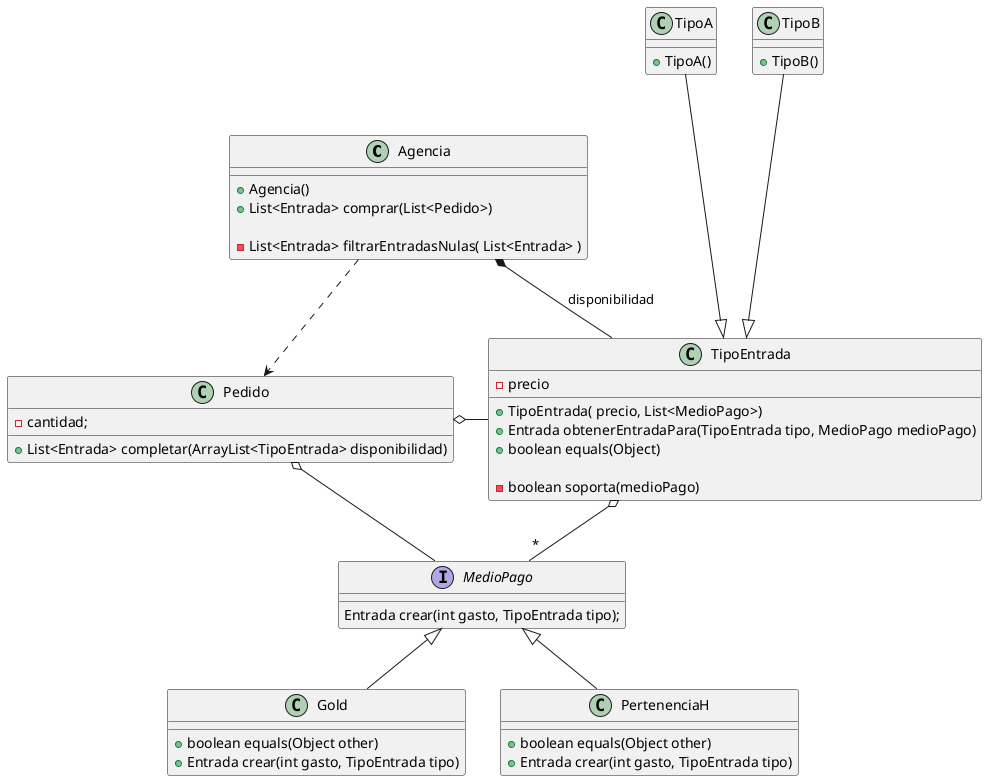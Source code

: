 @startuml
class Agencia {

    + Agencia()
    + List<Entrada> comprar(List<Pedido>)

    - List<Entrada> filtrarEntradasNulas( List<Entrada> )
}

class Pedido {
    - cantidad;

    + List<Entrada> completar(ArrayList<TipoEntrada> disponibilidad)
}
class TipoEntrada {
    - precio

    + TipoEntrada( precio, List<MedioPago>)
    + Entrada obtenerEntradaPara(TipoEntrada tipo, MedioPago medioPago)
    + boolean equals(Object)

    - boolean soporta(medioPago)
}

class TipoA {

    + TipoA()
}

class TipoB {

    + TipoB()
}

interface MedioPago {
    Entrada crear(int gasto, TipoEntrada tipo);
}

class Gold {

    + boolean equals(Object other)
    + Entrada crear(int gasto, TipoEntrada tipo)

}

class PertenenciaH {

    + boolean equals(Object other)
    + Entrada crear(int gasto, TipoEntrada tipo)

}
Agencia *- TipoEntrada: "disponibilidad"
Agencia ..> Pedido

TipoA ---|> TipoEntrada
TipoB ---|> TipoEntrada

TipoEntrada o-- "*" MedioPago

MedioPago <|-- PertenenciaH
MedioPago <|-- Gold

Pedido o- TipoEntrada
Pedido o- MedioPago
@enduml